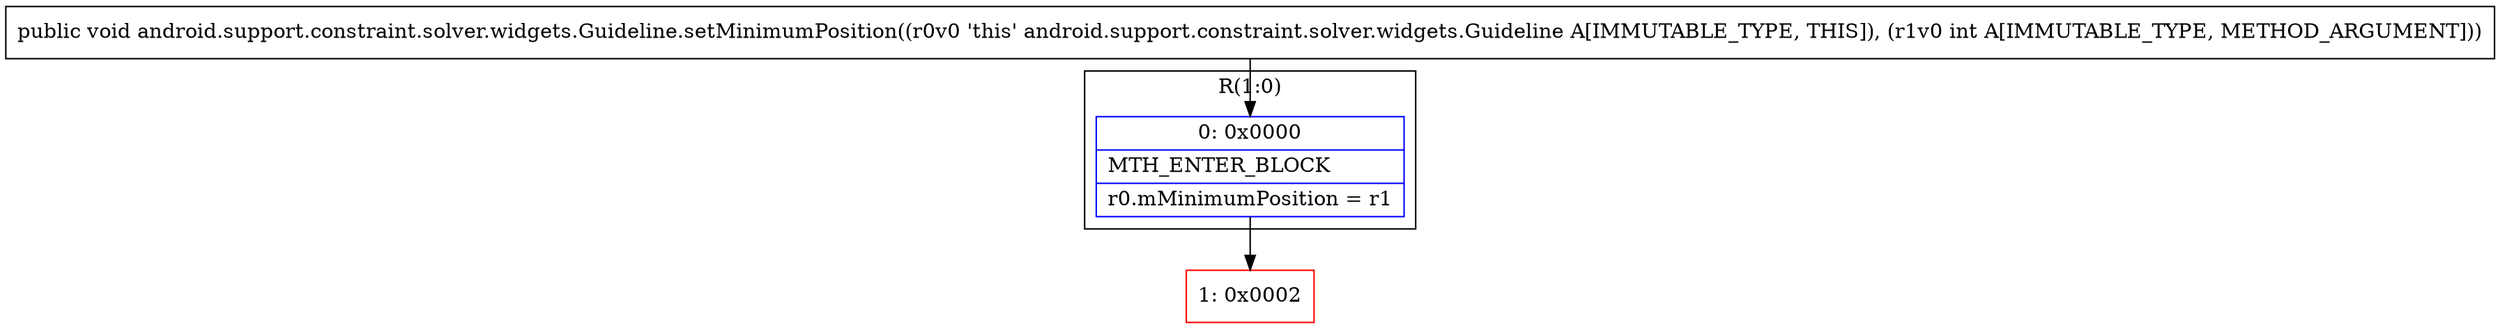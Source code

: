 digraph "CFG forandroid.support.constraint.solver.widgets.Guideline.setMinimumPosition(I)V" {
subgraph cluster_Region_1076740926 {
label = "R(1:0)";
node [shape=record,color=blue];
Node_0 [shape=record,label="{0\:\ 0x0000|MTH_ENTER_BLOCK\l|r0.mMinimumPosition = r1\l}"];
}
Node_1 [shape=record,color=red,label="{1\:\ 0x0002}"];
MethodNode[shape=record,label="{public void android.support.constraint.solver.widgets.Guideline.setMinimumPosition((r0v0 'this' android.support.constraint.solver.widgets.Guideline A[IMMUTABLE_TYPE, THIS]), (r1v0 int A[IMMUTABLE_TYPE, METHOD_ARGUMENT])) }"];
MethodNode -> Node_0;
Node_0 -> Node_1;
}

